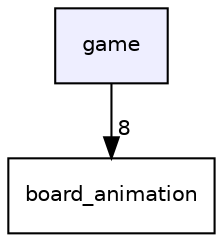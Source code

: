 digraph "/home/rusteen/DevTecs/game" {
  compound=true
  node [ fontsize="10", fontname="Helvetica"];
  edge [ labelfontsize="10", labelfontname="Helvetica"];
  dir_37c6514aeece95293041e34c0f2e0784 [shape=box, label="game", style="filled", fillcolor="#eeeeff", pencolor="black", URL="dir_37c6514aeece95293041e34c0f2e0784.html"];
  dir_6bb194c281a94980da6465a1827b787f [shape=box label="board_animation" URL="dir_6bb194c281a94980da6465a1827b787f.html"];
  dir_37c6514aeece95293041e34c0f2e0784->dir_6bb194c281a94980da6465a1827b787f [headlabel="8", labeldistance=1.5 headhref="dir_000006_000000.html"];
}
